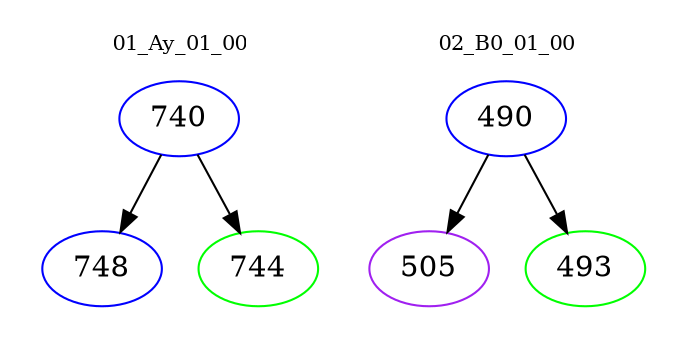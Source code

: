 digraph{
subgraph cluster_0 {
color = white
label = "01_Ay_01_00";
fontsize=10;
T0_740 [label="740", color="blue"]
T0_740 -> T0_748 [color="black"]
T0_748 [label="748", color="blue"]
T0_740 -> T0_744 [color="black"]
T0_744 [label="744", color="green"]
}
subgraph cluster_1 {
color = white
label = "02_B0_01_00";
fontsize=10;
T1_490 [label="490", color="blue"]
T1_490 -> T1_505 [color="black"]
T1_505 [label="505", color="purple"]
T1_490 -> T1_493 [color="black"]
T1_493 [label="493", color="green"]
}
}
